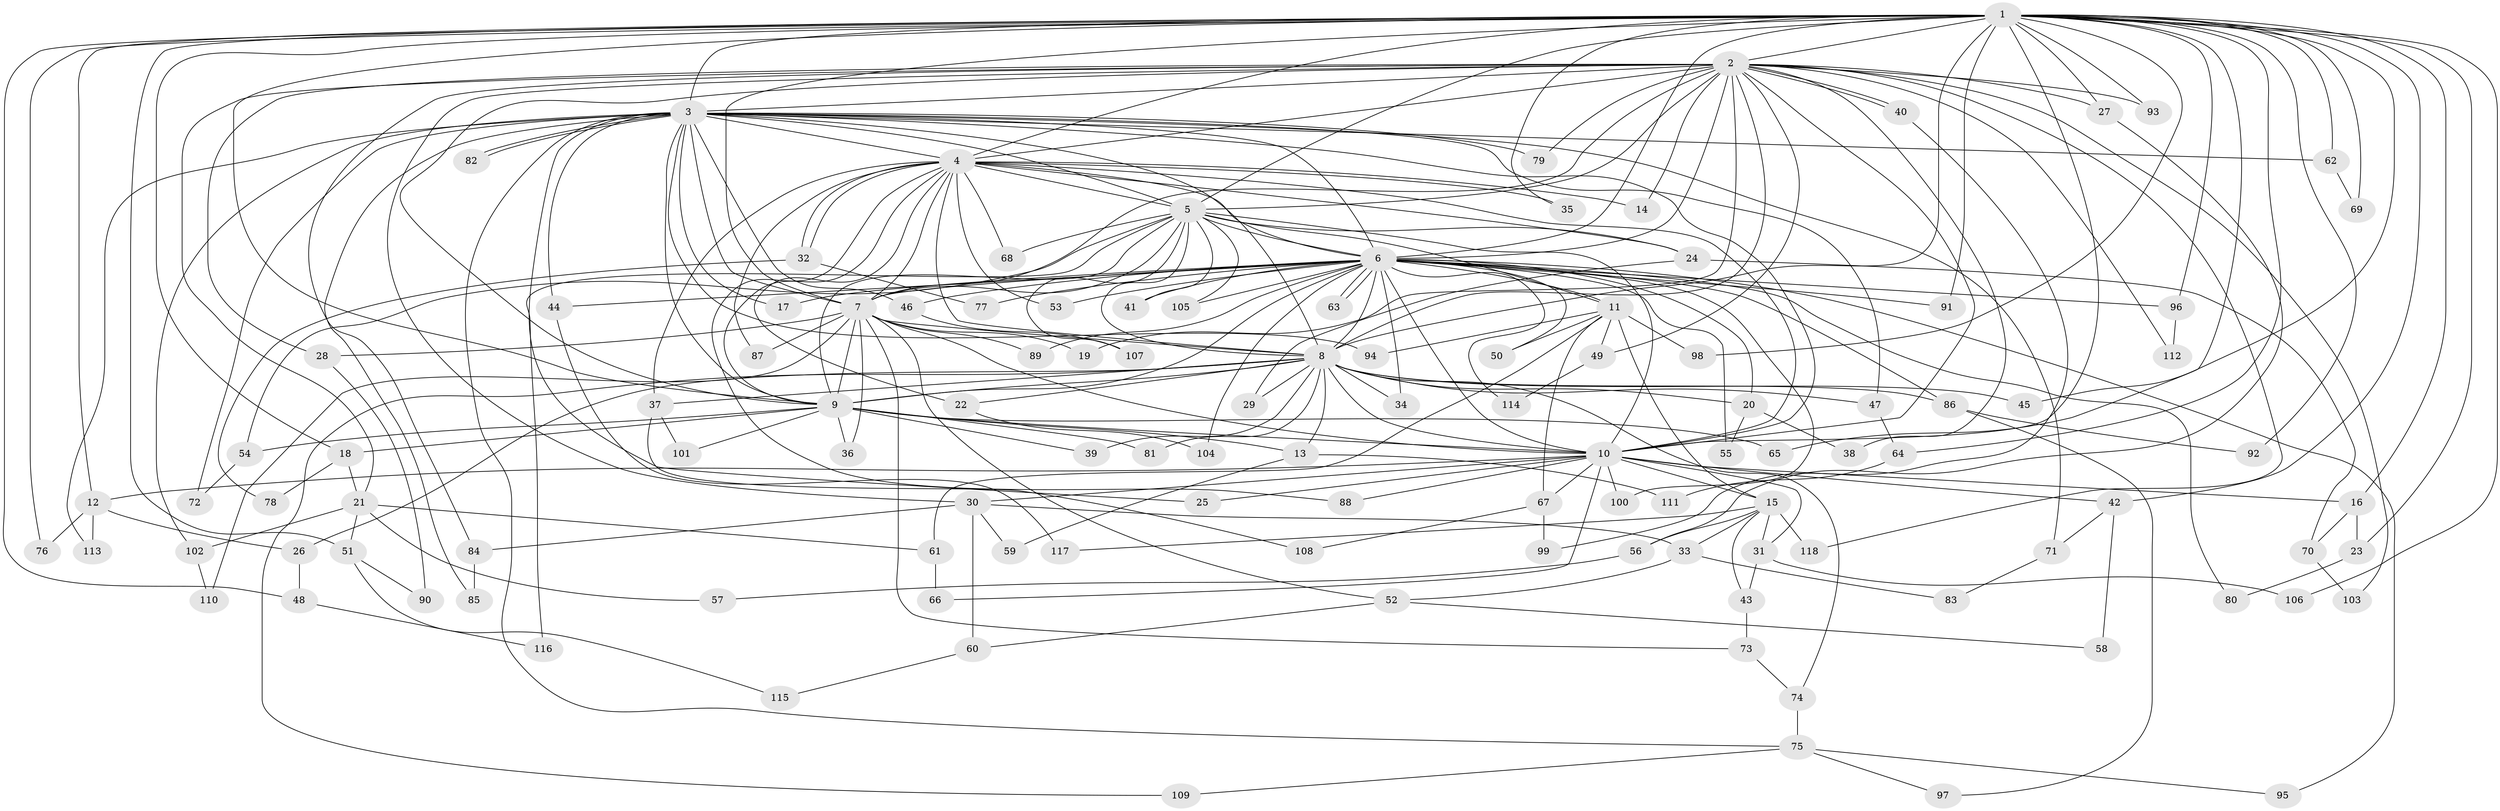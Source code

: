 // coarse degree distribution, {28: 0.011764705882352941, 22: 0.023529411764705882, 23: 0.011764705882352941, 16: 0.011764705882352941, 33: 0.011764705882352941, 14: 0.011764705882352941, 26: 0.011764705882352941, 10: 0.011764705882352941, 5: 0.03529411764705882, 4: 0.1411764705882353, 2: 0.43529411764705883, 8: 0.011764705882352941, 6: 0.023529411764705882, 3: 0.21176470588235294, 1: 0.03529411764705882}
// Generated by graph-tools (version 1.1) at 2025/41/03/06/25 10:41:37]
// undirected, 118 vertices, 261 edges
graph export_dot {
graph [start="1"]
  node [color=gray90,style=filled];
  1;
  2;
  3;
  4;
  5;
  6;
  7;
  8;
  9;
  10;
  11;
  12;
  13;
  14;
  15;
  16;
  17;
  18;
  19;
  20;
  21;
  22;
  23;
  24;
  25;
  26;
  27;
  28;
  29;
  30;
  31;
  32;
  33;
  34;
  35;
  36;
  37;
  38;
  39;
  40;
  41;
  42;
  43;
  44;
  45;
  46;
  47;
  48;
  49;
  50;
  51;
  52;
  53;
  54;
  55;
  56;
  57;
  58;
  59;
  60;
  61;
  62;
  63;
  64;
  65;
  66;
  67;
  68;
  69;
  70;
  71;
  72;
  73;
  74;
  75;
  76;
  77;
  78;
  79;
  80;
  81;
  82;
  83;
  84;
  85;
  86;
  87;
  88;
  89;
  90;
  91;
  92;
  93;
  94;
  95;
  96;
  97;
  98;
  99;
  100;
  101;
  102;
  103;
  104;
  105;
  106;
  107;
  108;
  109;
  110;
  111;
  112;
  113;
  114;
  115;
  116;
  117;
  118;
  1 -- 2;
  1 -- 3;
  1 -- 4;
  1 -- 5;
  1 -- 6;
  1 -- 7;
  1 -- 8;
  1 -- 9;
  1 -- 10;
  1 -- 12;
  1 -- 16;
  1 -- 18;
  1 -- 23;
  1 -- 27;
  1 -- 35;
  1 -- 42;
  1 -- 45;
  1 -- 48;
  1 -- 51;
  1 -- 62;
  1 -- 64;
  1 -- 65;
  1 -- 69;
  1 -- 76;
  1 -- 91;
  1 -- 92;
  1 -- 93;
  1 -- 96;
  1 -- 98;
  1 -- 106;
  2 -- 3;
  2 -- 4;
  2 -- 5;
  2 -- 6;
  2 -- 7;
  2 -- 8;
  2 -- 9;
  2 -- 10;
  2 -- 14;
  2 -- 19;
  2 -- 21;
  2 -- 27;
  2 -- 28;
  2 -- 30;
  2 -- 38;
  2 -- 40;
  2 -- 40;
  2 -- 49;
  2 -- 79;
  2 -- 84;
  2 -- 93;
  2 -- 103;
  2 -- 112;
  2 -- 118;
  3 -- 4;
  3 -- 5;
  3 -- 6;
  3 -- 7;
  3 -- 8;
  3 -- 9;
  3 -- 10;
  3 -- 17;
  3 -- 25;
  3 -- 44;
  3 -- 46;
  3 -- 47;
  3 -- 62;
  3 -- 71;
  3 -- 72;
  3 -- 75;
  3 -- 79;
  3 -- 82;
  3 -- 82;
  3 -- 85;
  3 -- 94;
  3 -- 102;
  3 -- 113;
  4 -- 5;
  4 -- 6;
  4 -- 7;
  4 -- 8;
  4 -- 9;
  4 -- 10;
  4 -- 14;
  4 -- 22;
  4 -- 24;
  4 -- 32;
  4 -- 32;
  4 -- 35;
  4 -- 37;
  4 -- 53;
  4 -- 68;
  4 -- 87;
  4 -- 88;
  5 -- 6;
  5 -- 7;
  5 -- 8;
  5 -- 9;
  5 -- 10;
  5 -- 11;
  5 -- 24;
  5 -- 41;
  5 -- 54;
  5 -- 68;
  5 -- 105;
  5 -- 107;
  5 -- 116;
  6 -- 7;
  6 -- 8;
  6 -- 9;
  6 -- 10;
  6 -- 11;
  6 -- 17;
  6 -- 20;
  6 -- 34;
  6 -- 41;
  6 -- 44;
  6 -- 46;
  6 -- 50;
  6 -- 53;
  6 -- 55;
  6 -- 63;
  6 -- 63;
  6 -- 77;
  6 -- 80;
  6 -- 86;
  6 -- 89;
  6 -- 91;
  6 -- 95;
  6 -- 96;
  6 -- 100;
  6 -- 104;
  6 -- 105;
  6 -- 114;
  7 -- 8;
  7 -- 9;
  7 -- 10;
  7 -- 19;
  7 -- 28;
  7 -- 36;
  7 -- 52;
  7 -- 73;
  7 -- 87;
  7 -- 89;
  7 -- 110;
  8 -- 9;
  8 -- 10;
  8 -- 13;
  8 -- 20;
  8 -- 22;
  8 -- 26;
  8 -- 29;
  8 -- 34;
  8 -- 37;
  8 -- 39;
  8 -- 45;
  8 -- 47;
  8 -- 74;
  8 -- 81;
  8 -- 86;
  8 -- 109;
  9 -- 10;
  9 -- 13;
  9 -- 18;
  9 -- 36;
  9 -- 39;
  9 -- 54;
  9 -- 65;
  9 -- 81;
  9 -- 101;
  10 -- 12;
  10 -- 15;
  10 -- 16;
  10 -- 25;
  10 -- 30;
  10 -- 31;
  10 -- 42;
  10 -- 66;
  10 -- 67;
  10 -- 88;
  10 -- 100;
  11 -- 15;
  11 -- 49;
  11 -- 50;
  11 -- 61;
  11 -- 67;
  11 -- 94;
  11 -- 98;
  12 -- 26;
  12 -- 76;
  12 -- 113;
  13 -- 59;
  13 -- 111;
  15 -- 31;
  15 -- 33;
  15 -- 43;
  15 -- 56;
  15 -- 117;
  15 -- 118;
  16 -- 23;
  16 -- 70;
  18 -- 21;
  18 -- 78;
  20 -- 38;
  20 -- 55;
  21 -- 51;
  21 -- 57;
  21 -- 61;
  21 -- 102;
  22 -- 104;
  23 -- 80;
  24 -- 29;
  24 -- 70;
  26 -- 48;
  27 -- 56;
  28 -- 90;
  30 -- 33;
  30 -- 59;
  30 -- 60;
  30 -- 84;
  31 -- 43;
  31 -- 106;
  32 -- 77;
  32 -- 78;
  33 -- 52;
  33 -- 83;
  37 -- 101;
  37 -- 108;
  40 -- 99;
  42 -- 58;
  42 -- 71;
  43 -- 73;
  44 -- 117;
  46 -- 107;
  47 -- 64;
  48 -- 116;
  49 -- 114;
  51 -- 90;
  51 -- 115;
  52 -- 58;
  52 -- 60;
  54 -- 72;
  56 -- 57;
  60 -- 115;
  61 -- 66;
  62 -- 69;
  64 -- 111;
  67 -- 99;
  67 -- 108;
  70 -- 103;
  71 -- 83;
  73 -- 74;
  74 -- 75;
  75 -- 95;
  75 -- 97;
  75 -- 109;
  84 -- 85;
  86 -- 92;
  86 -- 97;
  96 -- 112;
  102 -- 110;
}
